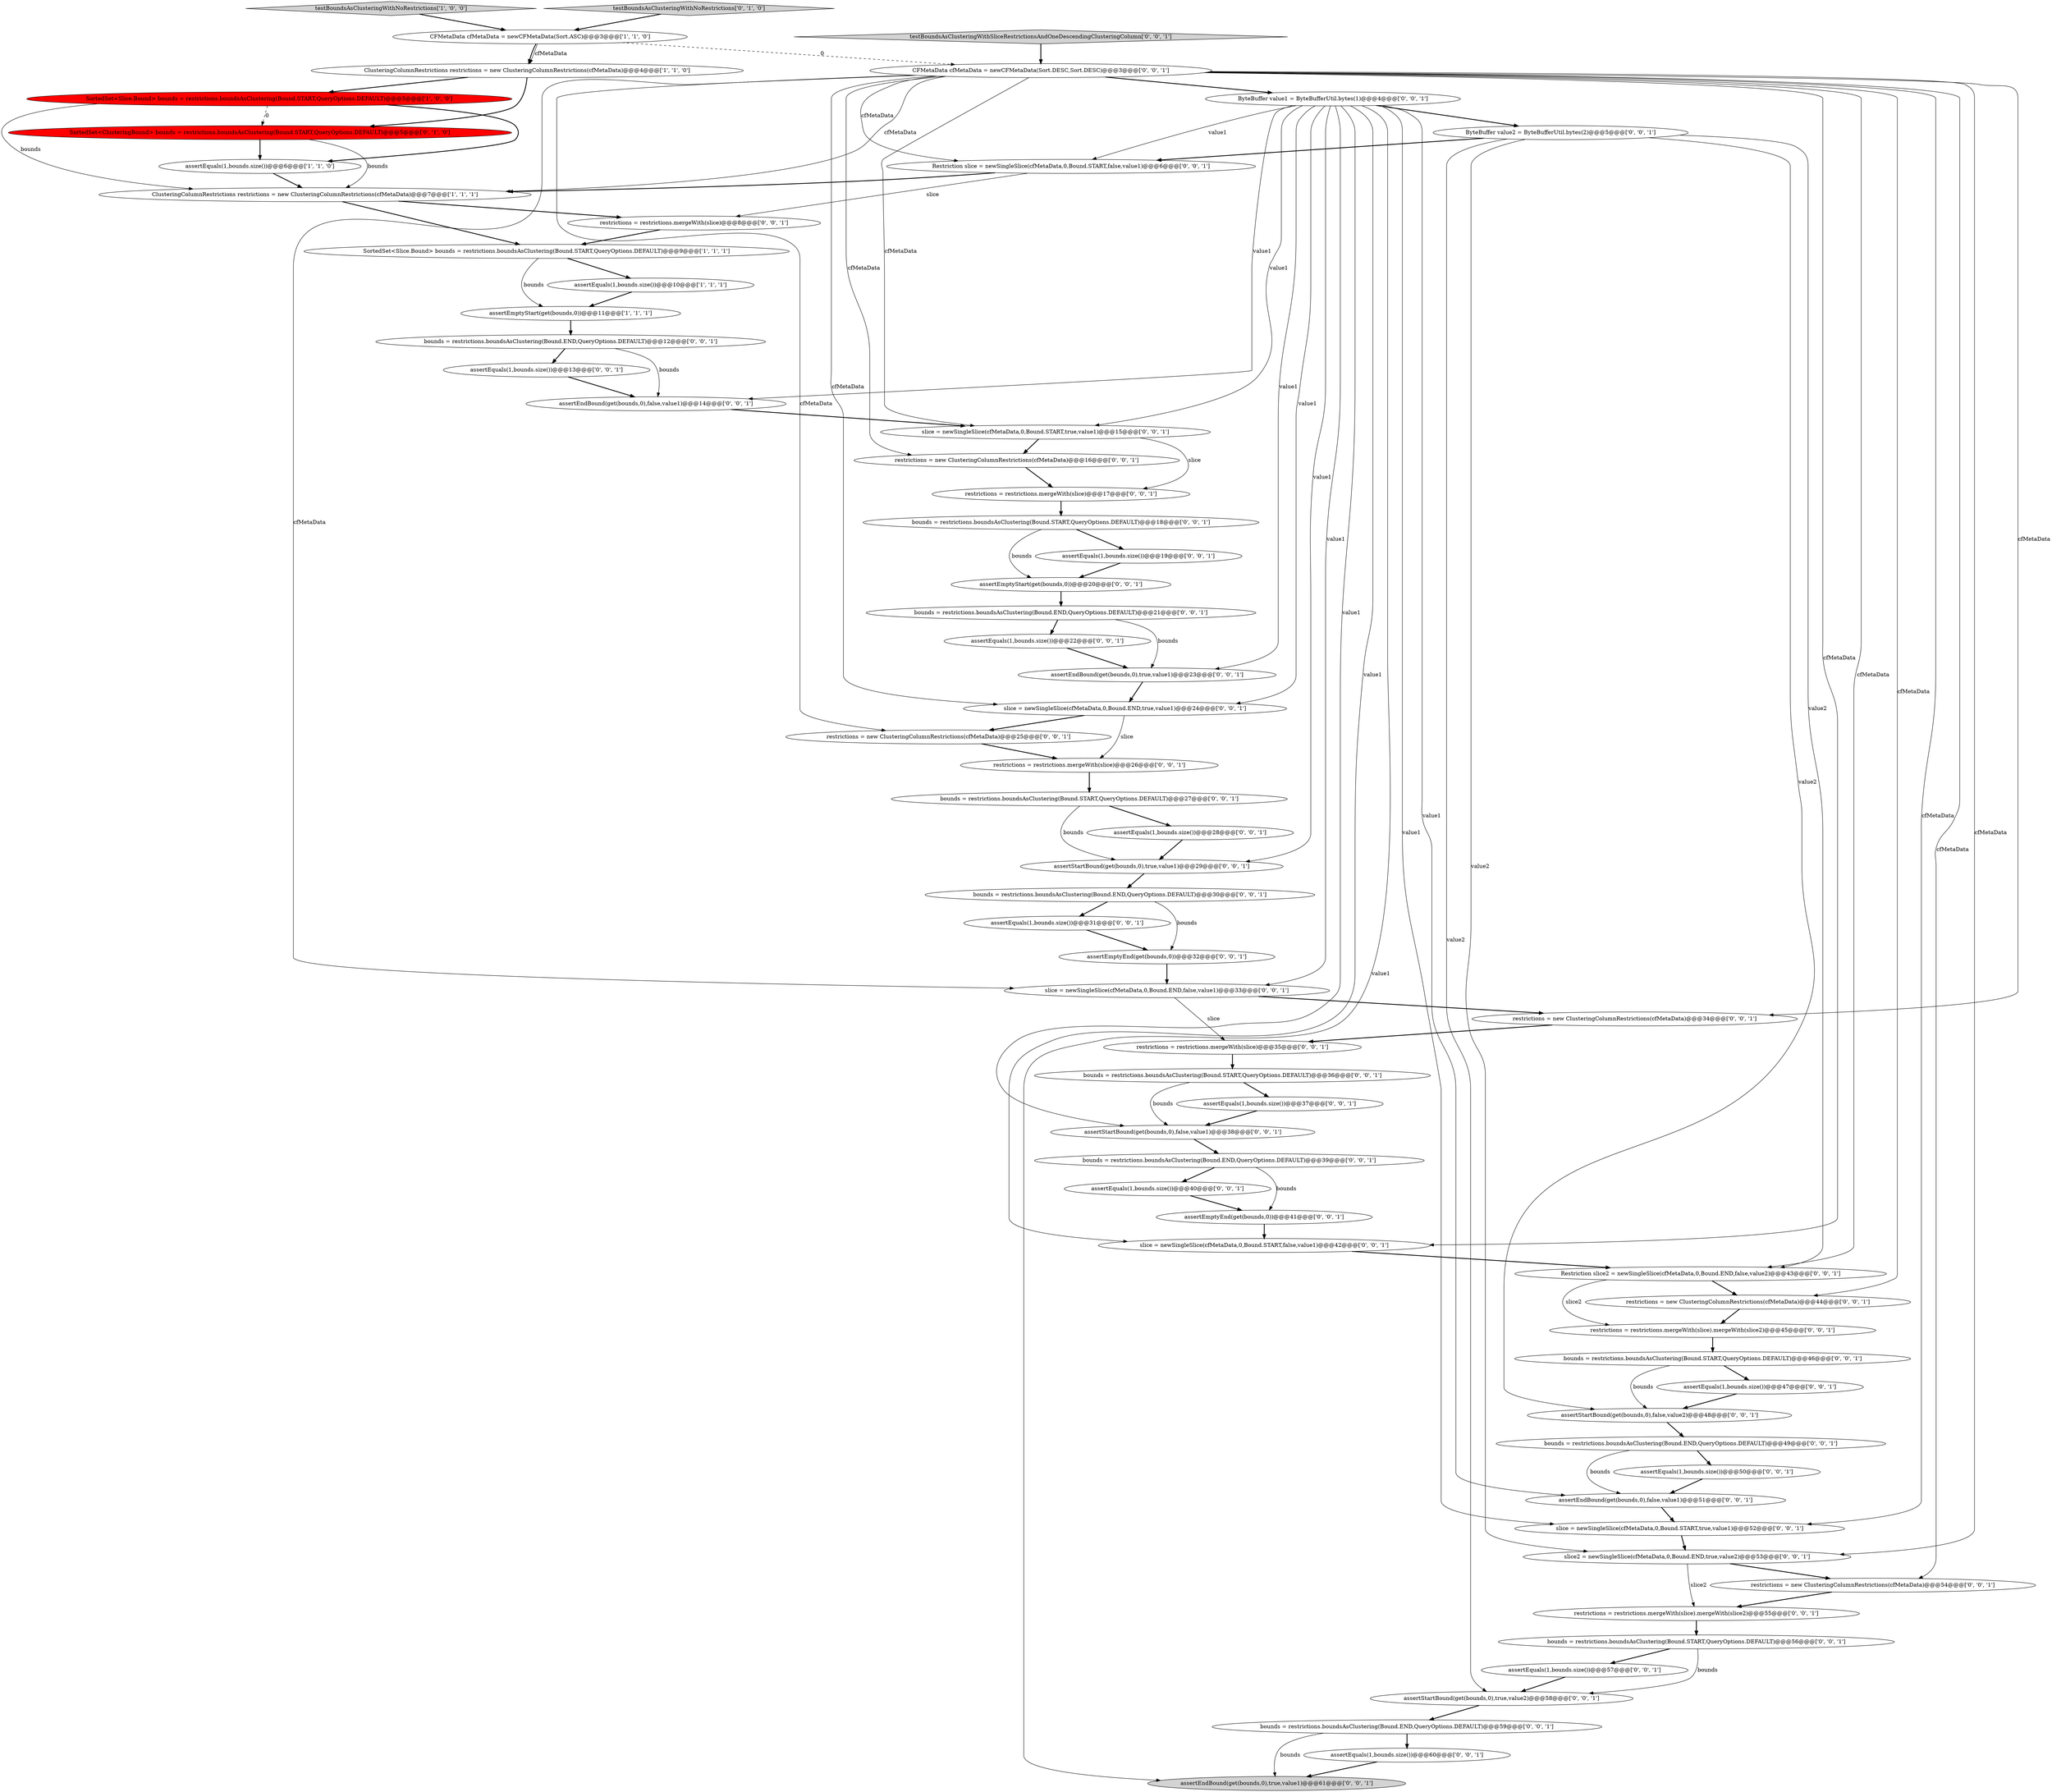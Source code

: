 digraph {
13 [style = filled, label = "bounds = restrictions.boundsAsClustering(Bound.END,QueryOptions.DEFAULT)@@@21@@@['0', '0', '1']", fillcolor = white, shape = ellipse image = "AAA0AAABBB3BBB"];
61 [style = filled, label = "assertEquals(1,bounds.size())@@@47@@@['0', '0', '1']", fillcolor = white, shape = ellipse image = "AAA0AAABBB3BBB"];
37 [style = filled, label = "bounds = restrictions.boundsAsClustering(Bound.END,QueryOptions.DEFAULT)@@@39@@@['0', '0', '1']", fillcolor = white, shape = ellipse image = "AAA0AAABBB3BBB"];
29 [style = filled, label = "assertEquals(1,bounds.size())@@@50@@@['0', '0', '1']", fillcolor = white, shape = ellipse image = "AAA0AAABBB3BBB"];
16 [style = filled, label = "CFMetaData cfMetaData = newCFMetaData(Sort.DESC,Sort.DESC)@@@3@@@['0', '0', '1']", fillcolor = white, shape = ellipse image = "AAA0AAABBB3BBB"];
43 [style = filled, label = "assertEquals(1,bounds.size())@@@57@@@['0', '0', '1']", fillcolor = white, shape = ellipse image = "AAA0AAABBB3BBB"];
2 [style = filled, label = "testBoundsAsClusteringWithNoRestrictions['1', '0', '0']", fillcolor = lightgray, shape = diamond image = "AAA0AAABBB1BBB"];
12 [style = filled, label = "bounds = restrictions.boundsAsClustering(Bound.START,QueryOptions.DEFAULT)@@@27@@@['0', '0', '1']", fillcolor = white, shape = ellipse image = "AAA0AAABBB3BBB"];
19 [style = filled, label = "assertEndBound(get(bounds,0),true,value1)@@@61@@@['0', '0', '1']", fillcolor = lightgray, shape = ellipse image = "AAA0AAABBB3BBB"];
36 [style = filled, label = "slice2 = newSingleSlice(cfMetaData,0,Bound.END,true,value2)@@@53@@@['0', '0', '1']", fillcolor = white, shape = ellipse image = "AAA0AAABBB3BBB"];
31 [style = filled, label = "restrictions = new ClusteringColumnRestrictions(cfMetaData)@@@54@@@['0', '0', '1']", fillcolor = white, shape = ellipse image = "AAA0AAABBB3BBB"];
64 [style = filled, label = "assertEquals(1,bounds.size())@@@40@@@['0', '0', '1']", fillcolor = white, shape = ellipse image = "AAA0AAABBB3BBB"];
66 [style = filled, label = "assertStartBound(get(bounds,0),true,value1)@@@29@@@['0', '0', '1']", fillcolor = white, shape = ellipse image = "AAA0AAABBB3BBB"];
42 [style = filled, label = "bounds = restrictions.boundsAsClustering(Bound.START,QueryOptions.DEFAULT)@@@46@@@['0', '0', '1']", fillcolor = white, shape = ellipse image = "AAA0AAABBB3BBB"];
38 [style = filled, label = "restrictions = restrictions.mergeWith(slice)@@@8@@@['0', '0', '1']", fillcolor = white, shape = ellipse image = "AAA0AAABBB3BBB"];
39 [style = filled, label = "assertEquals(1,bounds.size())@@@22@@@['0', '0', '1']", fillcolor = white, shape = ellipse image = "AAA0AAABBB3BBB"];
46 [style = filled, label = "restrictions = new ClusteringColumnRestrictions(cfMetaData)@@@16@@@['0', '0', '1']", fillcolor = white, shape = ellipse image = "AAA0AAABBB3BBB"];
0 [style = filled, label = "assertEmptyStart(get(bounds,0))@@@11@@@['1', '1', '1']", fillcolor = white, shape = ellipse image = "AAA0AAABBB1BBB"];
8 [style = filled, label = "ClusteringColumnRestrictions restrictions = new ClusteringColumnRestrictions(cfMetaData)@@@4@@@['1', '1', '0']", fillcolor = white, shape = ellipse image = "AAA0AAABBB1BBB"];
14 [style = filled, label = "assertEndBound(get(bounds,0),false,value1)@@@51@@@['0', '0', '1']", fillcolor = white, shape = ellipse image = "AAA0AAABBB3BBB"];
24 [style = filled, label = "bounds = restrictions.boundsAsClustering(Bound.START,QueryOptions.DEFAULT)@@@56@@@['0', '0', '1']", fillcolor = white, shape = ellipse image = "AAA0AAABBB3BBB"];
18 [style = filled, label = "bounds = restrictions.boundsAsClustering(Bound.START,QueryOptions.DEFAULT)@@@36@@@['0', '0', '1']", fillcolor = white, shape = ellipse image = "AAA0AAABBB3BBB"];
1 [style = filled, label = "ClusteringColumnRestrictions restrictions = new ClusteringColumnRestrictions(cfMetaData)@@@7@@@['1', '1', '1']", fillcolor = white, shape = ellipse image = "AAA0AAABBB1BBB"];
48 [style = filled, label = "assertEndBound(get(bounds,0),false,value1)@@@14@@@['0', '0', '1']", fillcolor = white, shape = ellipse image = "AAA0AAABBB3BBB"];
65 [style = filled, label = "assertEquals(1,bounds.size())@@@60@@@['0', '0', '1']", fillcolor = white, shape = ellipse image = "AAA0AAABBB3BBB"];
20 [style = filled, label = "restrictions = restrictions.mergeWith(slice)@@@35@@@['0', '0', '1']", fillcolor = white, shape = ellipse image = "AAA0AAABBB3BBB"];
27 [style = filled, label = "slice = newSingleSlice(cfMetaData,0,Bound.START,false,value1)@@@42@@@['0', '0', '1']", fillcolor = white, shape = ellipse image = "AAA0AAABBB3BBB"];
44 [style = filled, label = "assertEquals(1,bounds.size())@@@31@@@['0', '0', '1']", fillcolor = white, shape = ellipse image = "AAA0AAABBB3BBB"];
55 [style = filled, label = "restrictions = new ClusteringColumnRestrictions(cfMetaData)@@@25@@@['0', '0', '1']", fillcolor = white, shape = ellipse image = "AAA0AAABBB3BBB"];
7 [style = filled, label = "assertEquals(1,bounds.size())@@@10@@@['1', '1', '1']", fillcolor = white, shape = ellipse image = "AAA0AAABBB1BBB"];
4 [style = filled, label = "assertEquals(1,bounds.size())@@@6@@@['1', '1', '0']", fillcolor = white, shape = ellipse image = "AAA0AAABBB1BBB"];
10 [style = filled, label = "testBoundsAsClusteringWithNoRestrictions['0', '1', '0']", fillcolor = lightgray, shape = diamond image = "AAA0AAABBB2BBB"];
53 [style = filled, label = "ByteBuffer value2 = ByteBufferUtil.bytes(2)@@@5@@@['0', '0', '1']", fillcolor = white, shape = ellipse image = "AAA0AAABBB3BBB"];
26 [style = filled, label = "Restriction slice2 = newSingleSlice(cfMetaData,0,Bound.END,false,value2)@@@43@@@['0', '0', '1']", fillcolor = white, shape = ellipse image = "AAA0AAABBB3BBB"];
23 [style = filled, label = "ByteBuffer value1 = ByteBufferUtil.bytes(1)@@@4@@@['0', '0', '1']", fillcolor = white, shape = ellipse image = "AAA0AAABBB3BBB"];
52 [style = filled, label = "restrictions = restrictions.mergeWith(slice).mergeWith(slice2)@@@55@@@['0', '0', '1']", fillcolor = white, shape = ellipse image = "AAA0AAABBB3BBB"];
60 [style = filled, label = "bounds = restrictions.boundsAsClustering(Bound.END,QueryOptions.DEFAULT)@@@49@@@['0', '0', '1']", fillcolor = white, shape = ellipse image = "AAA0AAABBB3BBB"];
25 [style = filled, label = "restrictions = restrictions.mergeWith(slice)@@@26@@@['0', '0', '1']", fillcolor = white, shape = ellipse image = "AAA0AAABBB3BBB"];
28 [style = filled, label = "assertEmptyEnd(get(bounds,0))@@@41@@@['0', '0', '1']", fillcolor = white, shape = ellipse image = "AAA0AAABBB3BBB"];
17 [style = filled, label = "restrictions = restrictions.mergeWith(slice).mergeWith(slice2)@@@45@@@['0', '0', '1']", fillcolor = white, shape = ellipse image = "AAA0AAABBB3BBB"];
41 [style = filled, label = "restrictions = restrictions.mergeWith(slice)@@@17@@@['0', '0', '1']", fillcolor = white, shape = ellipse image = "AAA0AAABBB3BBB"];
45 [style = filled, label = "restrictions = new ClusteringColumnRestrictions(cfMetaData)@@@44@@@['0', '0', '1']", fillcolor = white, shape = ellipse image = "AAA0AAABBB3BBB"];
50 [style = filled, label = "slice = newSingleSlice(cfMetaData,0,Bound.START,true,value1)@@@52@@@['0', '0', '1']", fillcolor = white, shape = ellipse image = "AAA0AAABBB3BBB"];
40 [style = filled, label = "bounds = restrictions.boundsAsClustering(Bound.END,QueryOptions.DEFAULT)@@@30@@@['0', '0', '1']", fillcolor = white, shape = ellipse image = "AAA0AAABBB3BBB"];
3 [style = filled, label = "CFMetaData cfMetaData = newCFMetaData(Sort.ASC)@@@3@@@['1', '1', '0']", fillcolor = white, shape = ellipse image = "AAA0AAABBB1BBB"];
32 [style = filled, label = "bounds = restrictions.boundsAsClustering(Bound.END,QueryOptions.DEFAULT)@@@12@@@['0', '0', '1']", fillcolor = white, shape = ellipse image = "AAA0AAABBB3BBB"];
33 [style = filled, label = "assertEmptyEnd(get(bounds,0))@@@32@@@['0', '0', '1']", fillcolor = white, shape = ellipse image = "AAA0AAABBB3BBB"];
35 [style = filled, label = "assertStartBound(get(bounds,0),false,value2)@@@48@@@['0', '0', '1']", fillcolor = white, shape = ellipse image = "AAA0AAABBB3BBB"];
63 [style = filled, label = "slice = newSingleSlice(cfMetaData,0,Bound.START,true,value1)@@@15@@@['0', '0', '1']", fillcolor = white, shape = ellipse image = "AAA0AAABBB3BBB"];
56 [style = filled, label = "restrictions = new ClusteringColumnRestrictions(cfMetaData)@@@34@@@['0', '0', '1']", fillcolor = white, shape = ellipse image = "AAA0AAABBB3BBB"];
51 [style = filled, label = "testBoundsAsClusteringWithSliceRestrictionsAndOneDescendingClusteringColumn['0', '0', '1']", fillcolor = lightgray, shape = diamond image = "AAA0AAABBB3BBB"];
30 [style = filled, label = "assertEquals(1,bounds.size())@@@37@@@['0', '0', '1']", fillcolor = white, shape = ellipse image = "AAA0AAABBB3BBB"];
49 [style = filled, label = "assertEmptyStart(get(bounds,0))@@@20@@@['0', '0', '1']", fillcolor = white, shape = ellipse image = "AAA0AAABBB3BBB"];
6 [style = filled, label = "SortedSet<Slice.Bound> bounds = restrictions.boundsAsClustering(Bound.START,QueryOptions.DEFAULT)@@@9@@@['1', '1', '1']", fillcolor = white, shape = ellipse image = "AAA0AAABBB1BBB"];
58 [style = filled, label = "assertEquals(1,bounds.size())@@@13@@@['0', '0', '1']", fillcolor = white, shape = ellipse image = "AAA0AAABBB3BBB"];
62 [style = filled, label = "bounds = restrictions.boundsAsClustering(Bound.START,QueryOptions.DEFAULT)@@@18@@@['0', '0', '1']", fillcolor = white, shape = ellipse image = "AAA0AAABBB3BBB"];
22 [style = filled, label = "assertEndBound(get(bounds,0),true,value1)@@@23@@@['0', '0', '1']", fillcolor = white, shape = ellipse image = "AAA0AAABBB3BBB"];
54 [style = filled, label = "assertEquals(1,bounds.size())@@@28@@@['0', '0', '1']", fillcolor = white, shape = ellipse image = "AAA0AAABBB3BBB"];
15 [style = filled, label = "slice = newSingleSlice(cfMetaData,0,Bound.END,true,value1)@@@24@@@['0', '0', '1']", fillcolor = white, shape = ellipse image = "AAA0AAABBB3BBB"];
47 [style = filled, label = "assertStartBound(get(bounds,0),false,value1)@@@38@@@['0', '0', '1']", fillcolor = white, shape = ellipse image = "AAA0AAABBB3BBB"];
9 [style = filled, label = "SortedSet<ClusteringBound> bounds = restrictions.boundsAsClustering(Bound.START,QueryOptions.DEFAULT)@@@5@@@['0', '1', '0']", fillcolor = red, shape = ellipse image = "AAA1AAABBB2BBB"];
59 [style = filled, label = "assertStartBound(get(bounds,0),true,value2)@@@58@@@['0', '0', '1']", fillcolor = white, shape = ellipse image = "AAA0AAABBB3BBB"];
5 [style = filled, label = "SortedSet<Slice.Bound> bounds = restrictions.boundsAsClustering(Bound.START,QueryOptions.DEFAULT)@@@5@@@['1', '0', '0']", fillcolor = red, shape = ellipse image = "AAA1AAABBB1BBB"];
21 [style = filled, label = "Restriction slice = newSingleSlice(cfMetaData,0,Bound.START,false,value1)@@@6@@@['0', '0', '1']", fillcolor = white, shape = ellipse image = "AAA0AAABBB3BBB"];
57 [style = filled, label = "bounds = restrictions.boundsAsClustering(Bound.END,QueryOptions.DEFAULT)@@@59@@@['0', '0', '1']", fillcolor = white, shape = ellipse image = "AAA0AAABBB3BBB"];
34 [style = filled, label = "slice = newSingleSlice(cfMetaData,0,Bound.END,false,value1)@@@33@@@['0', '0', '1']", fillcolor = white, shape = ellipse image = "AAA0AAABBB3BBB"];
11 [style = filled, label = "assertEquals(1,bounds.size())@@@19@@@['0', '0', '1']", fillcolor = white, shape = ellipse image = "AAA0AAABBB3BBB"];
15->55 [style = bold, label=""];
22->15 [style = bold, label=""];
23->19 [style = solid, label="value1"];
53->21 [style = bold, label=""];
60->29 [style = bold, label=""];
16->26 [style = solid, label="cfMetaData"];
37->28 [style = solid, label="bounds"];
16->55 [style = solid, label="cfMetaData"];
18->30 [style = bold, label=""];
59->57 [style = bold, label=""];
47->37 [style = bold, label=""];
24->43 [style = bold, label=""];
23->14 [style = solid, label="value1"];
52->24 [style = bold, label=""];
16->45 [style = solid, label="cfMetaData"];
23->27 [style = solid, label="value1"];
16->31 [style = solid, label="cfMetaData"];
57->19 [style = solid, label="bounds"];
40->33 [style = solid, label="bounds"];
49->13 [style = bold, label=""];
3->8 [style = solid, label="cfMetaData"];
23->50 [style = solid, label="value1"];
21->1 [style = bold, label=""];
29->14 [style = bold, label=""];
53->59 [style = solid, label="value2"];
16->1 [style = solid, label="cfMetaData"];
23->34 [style = solid, label="value1"];
53->36 [style = solid, label="value2"];
16->56 [style = solid, label="cfMetaData"];
16->50 [style = solid, label="cfMetaData"];
42->35 [style = solid, label="bounds"];
45->17 [style = bold, label=""];
12->54 [style = bold, label=""];
16->36 [style = solid, label="cfMetaData"];
65->19 [style = bold, label=""];
23->21 [style = solid, label="value1"];
23->48 [style = solid, label="value1"];
1->38 [style = bold, label=""];
62->49 [style = solid, label="bounds"];
36->52 [style = solid, label="slice2"];
60->14 [style = solid, label="bounds"];
9->1 [style = solid, label="bounds"];
36->31 [style = bold, label=""];
5->9 [style = dashed, label="0"];
54->66 [style = bold, label=""];
12->66 [style = solid, label="bounds"];
7->0 [style = bold, label=""];
51->16 [style = bold, label=""];
15->25 [style = solid, label="slice"];
17->42 [style = bold, label=""];
46->41 [style = bold, label=""];
38->6 [style = bold, label=""];
39->22 [style = bold, label=""];
16->21 [style = solid, label="cfMetaData"];
20->18 [style = bold, label=""];
55->25 [style = bold, label=""];
23->22 [style = solid, label="value1"];
32->58 [style = bold, label=""];
16->63 [style = solid, label="cfMetaData"];
30->47 [style = bold, label=""];
57->65 [style = bold, label=""];
6->0 [style = solid, label="bounds"];
24->59 [style = solid, label="bounds"];
6->7 [style = bold, label=""];
16->15 [style = solid, label="cfMetaData"];
13->22 [style = solid, label="bounds"];
42->61 [style = bold, label=""];
27->26 [style = bold, label=""];
43->59 [style = bold, label=""];
53->26 [style = solid, label="value2"];
26->17 [style = solid, label="slice2"];
31->52 [style = bold, label=""];
2->3 [style = bold, label=""];
16->46 [style = solid, label="cfMetaData"];
44->33 [style = bold, label=""];
23->63 [style = solid, label="value1"];
13->39 [style = bold, label=""];
32->48 [style = solid, label="bounds"];
16->23 [style = bold, label=""];
53->35 [style = solid, label="value2"];
34->56 [style = bold, label=""];
23->66 [style = solid, label="value1"];
5->1 [style = solid, label="bounds"];
1->6 [style = bold, label=""];
58->48 [style = bold, label=""];
63->46 [style = bold, label=""];
62->11 [style = bold, label=""];
3->8 [style = bold, label=""];
16->34 [style = solid, label="cfMetaData"];
5->4 [style = bold, label=""];
37->64 [style = bold, label=""];
14->50 [style = bold, label=""];
4->1 [style = bold, label=""];
0->32 [style = bold, label=""];
35->60 [style = bold, label=""];
11->49 [style = bold, label=""];
41->62 [style = bold, label=""];
40->44 [style = bold, label=""];
18->47 [style = solid, label="bounds"];
61->35 [style = bold, label=""];
23->47 [style = solid, label="value1"];
66->40 [style = bold, label=""];
9->4 [style = bold, label=""];
10->3 [style = bold, label=""];
34->20 [style = solid, label="slice"];
23->15 [style = solid, label="value1"];
16->27 [style = solid, label="cfMetaData"];
21->38 [style = solid, label="slice"];
8->5 [style = bold, label=""];
25->12 [style = bold, label=""];
50->36 [style = bold, label=""];
8->9 [style = bold, label=""];
48->63 [style = bold, label=""];
23->53 [style = bold, label=""];
26->45 [style = bold, label=""];
56->20 [style = bold, label=""];
63->41 [style = solid, label="slice"];
28->27 [style = bold, label=""];
64->28 [style = bold, label=""];
33->34 [style = bold, label=""];
3->16 [style = dashed, label="0"];
}
